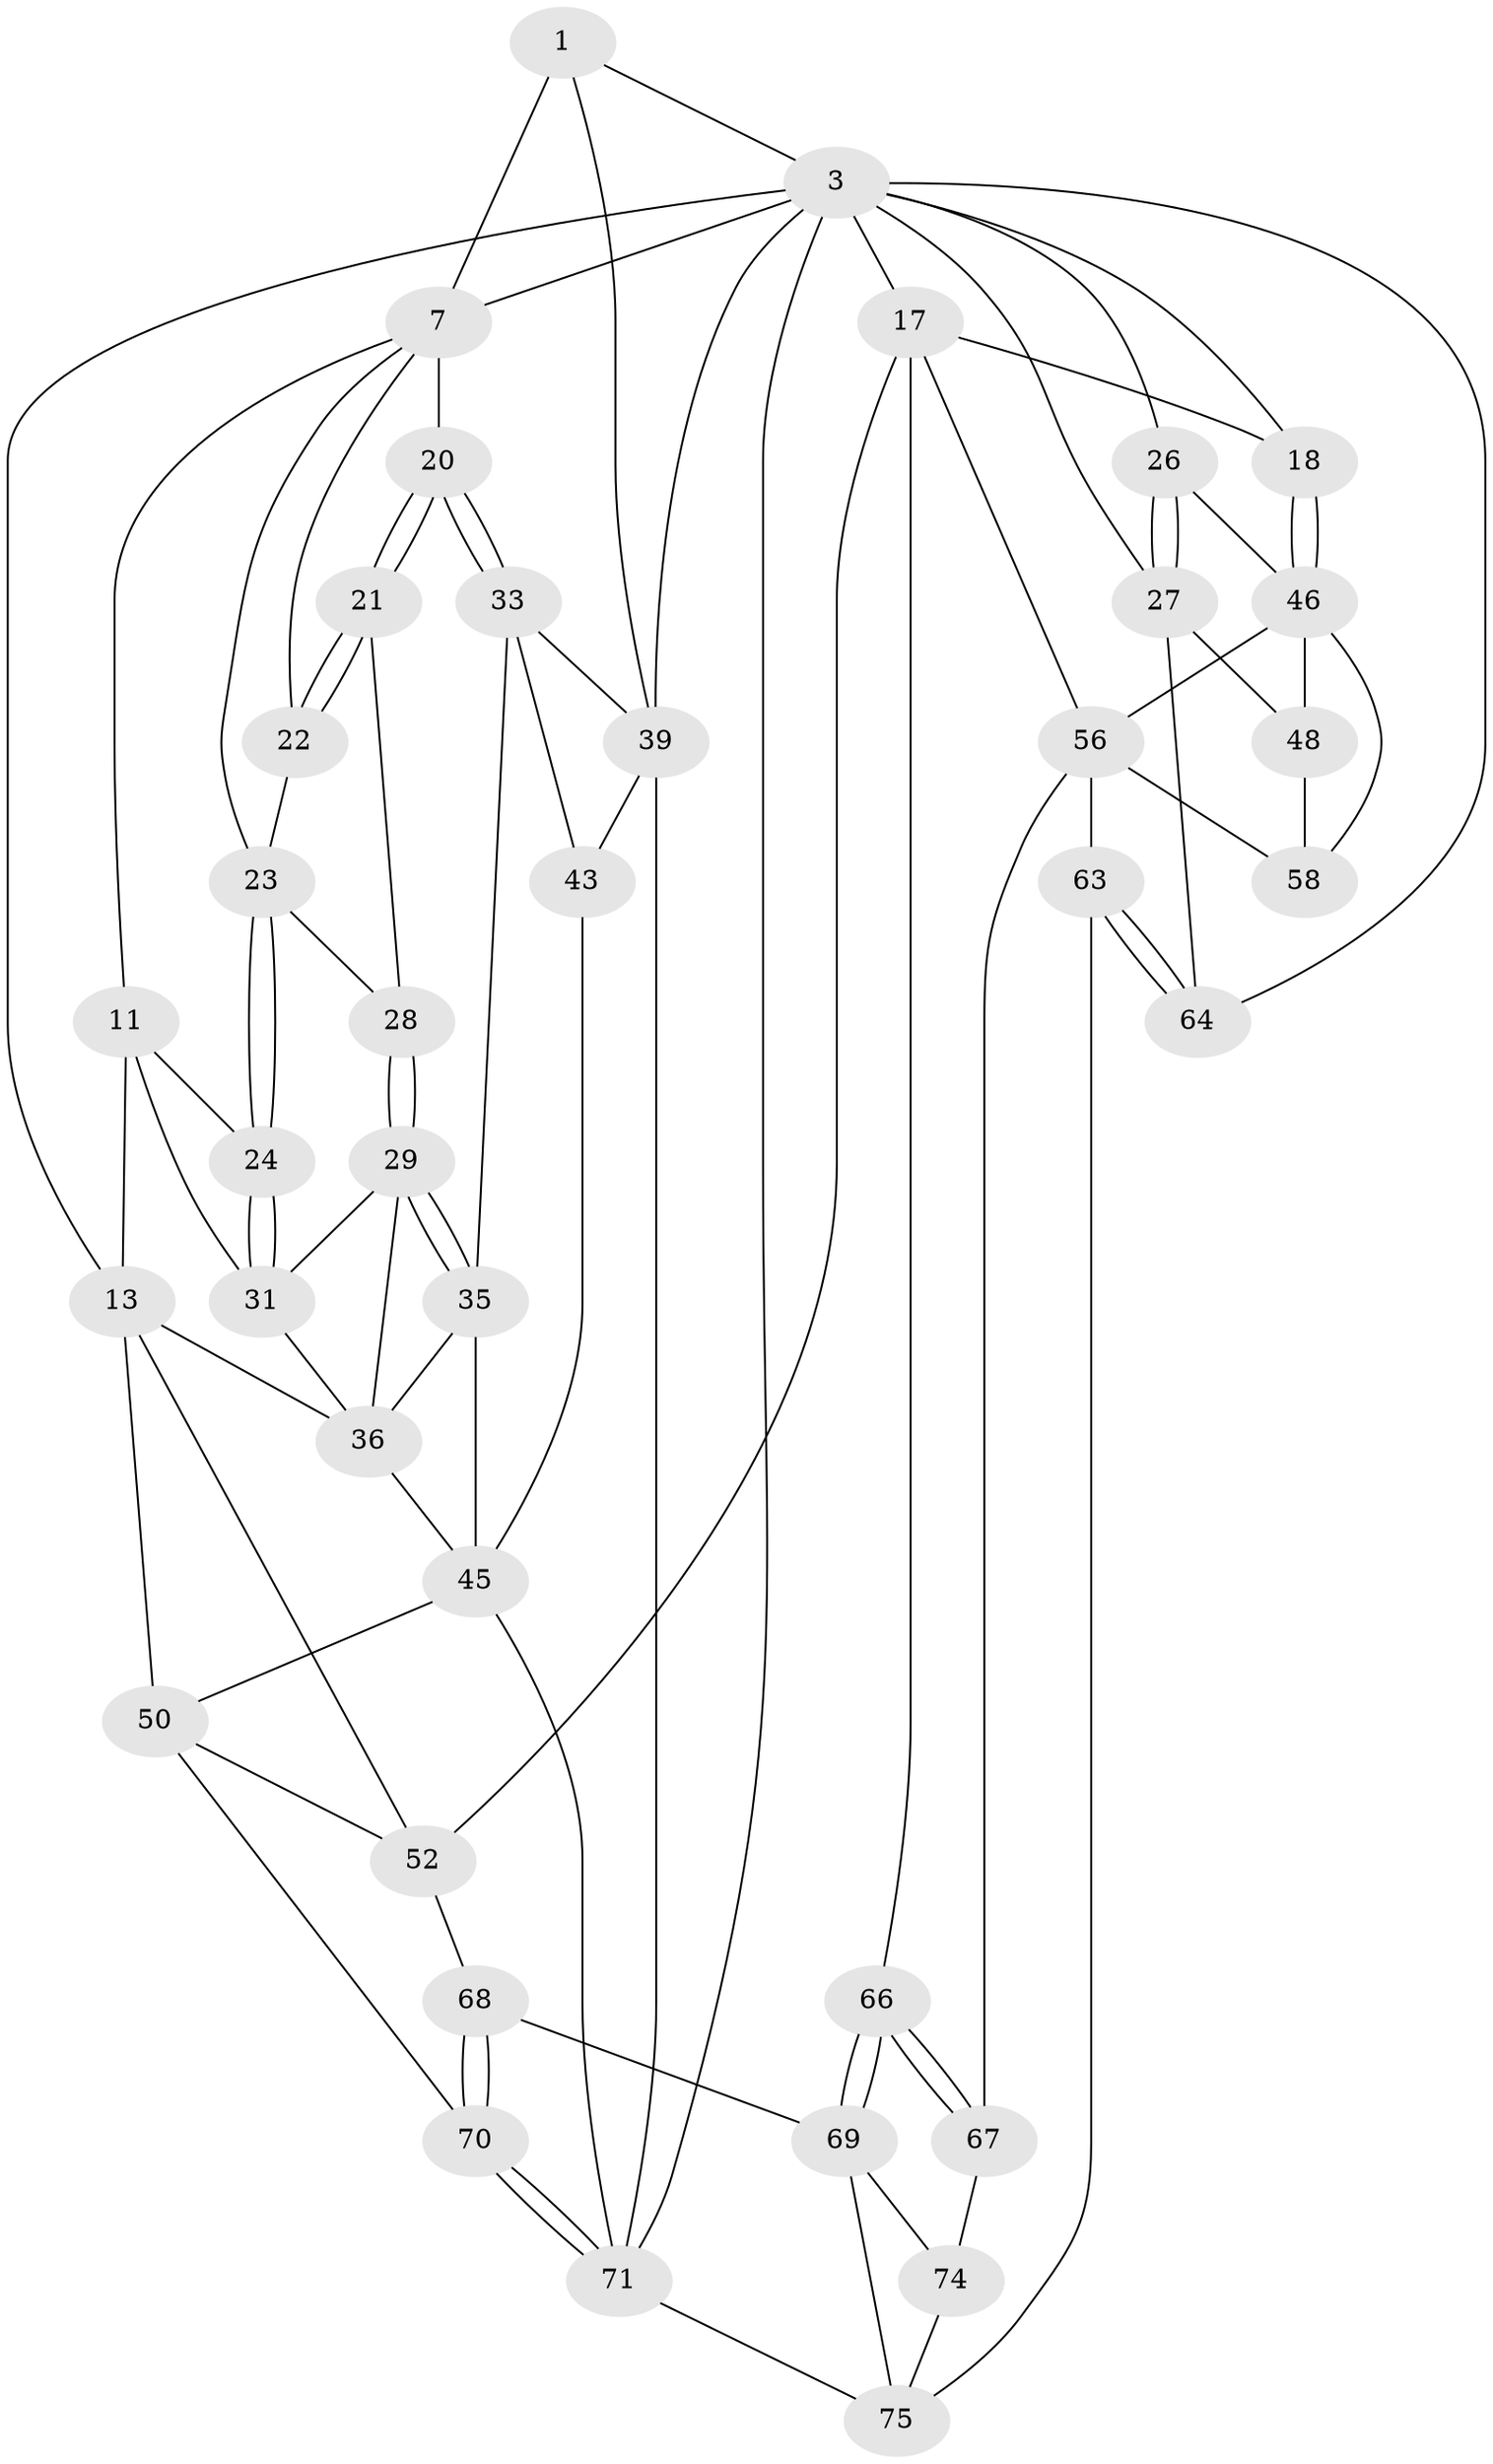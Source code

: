// original degree distribution, {3: 0.02564102564102564, 6: 0.23076923076923078, 5: 0.48717948717948717, 4: 0.2564102564102564}
// Generated by graph-tools (version 1.1) at 2025/28/03/15/25 16:28:01]
// undirected, 39 vertices, 91 edges
graph export_dot {
graph [start="1"]
  node [color=gray90,style=filled];
  1 [pos="+0.9515868393616422+0",super="+2"];
  3 [pos="+0+0",super="+65+4"];
  7 [pos="+0.8762630017253478+0.1638500944356238",super="+16+8"];
  11 [pos="+0.5373792805548262+0.37445778621731834",super="+12"];
  13 [pos="+0.44197271328137044+0.43517193254910347",super="+38+14"];
  17 [pos="+0.3748906210777796+0.4486147472196334",super="+54"];
  18 [pos="+0.3615967041524288+0.45108412618862653"];
  20 [pos="+1+0.2035373763939974"];
  21 [pos="+1+0.2424863664351753"];
  22 [pos="+0.886042956032101+0.3341749183856857"];
  23 [pos="+0.7478189481236499+0.35927455805181124",super="+25"];
  24 [pos="+0.7137492318325426+0.4035660827973175"];
  26 [pos="+0+0.4395191882386914"];
  27 [pos="+0+0.4701820544466477",super="+49"];
  28 [pos="+0.8914038772974309+0.4402059353641981"];
  29 [pos="+0.8932181124708323+0.4989761797933485",super="+30"];
  31 [pos="+0.7195044972610967+0.43174749290596",super="+32"];
  33 [pos="+1+0.511127474988624",super="+34"];
  35 [pos="+0.9074604975797897+0.5149916634885884",super="+41"];
  36 [pos="+0.6833694401587488+0.6193596162739279",super="+37"];
  39 [pos="+1+1",super="+72+40"];
  43 [pos="+1+0.7275773552490908",super="+44"];
  45 [pos="+0.9644639737910717+0.7235459969846066",super="+59"];
  46 [pos="+0.34715699503396674+0.4669844184468532",super="+57+47"];
  48 [pos="+0.005199228970002594+0.5761179190836789"];
  50 [pos="+0.669288746772301+0.6464468932136372",super="+51"];
  52 [pos="+0.5023662901120092+0.6811531863848534",super="+53"];
  56 [pos="+0.3024909945363846+0.6881127897135434",super="+61"];
  58 [pos="+0.10428094765748894+0.614993049864665"];
  63 [pos="+0+0.8088448680234843"];
  64 [pos="+0+0.7922537592561837"];
  66 [pos="+0.3495019354786211+0.8729309115190274"];
  67 [pos="+0.20968366051099824+0.7943539374022558"];
  68 [pos="+0.45956395437135444+0.8767829166374507"];
  69 [pos="+0.3673899573883561+0.9001750707075787",super="+76"];
  70 [pos="+0.5660432377345461+0.9069805745005235"];
  71 [pos="+0.7383004087964613+1",super="+73"];
  74 [pos="+0.1986974207038799+0.8282072333149723"];
  75 [pos="+0.10825897097289584+0.886486752806853",super="+77"];
  1 -- 7 [weight=2];
  1 -- 3;
  1 -- 39;
  3 -- 27;
  3 -- 64;
  3 -- 39;
  3 -- 17;
  3 -- 18;
  3 -- 7;
  3 -- 26;
  3 -- 13;
  3 -- 71;
  7 -- 20;
  7 -- 23;
  7 -- 22;
  7 -- 11;
  11 -- 24;
  11 -- 13;
  11 -- 31;
  13 -- 50;
  13 -- 52;
  13 -- 36;
  17 -- 18;
  17 -- 56;
  17 -- 66;
  17 -- 52;
  18 -- 46;
  18 -- 46;
  20 -- 21;
  20 -- 21;
  20 -- 33;
  20 -- 33;
  21 -- 22;
  21 -- 22;
  21 -- 28;
  22 -- 23;
  23 -- 24;
  23 -- 24;
  23 -- 28;
  24 -- 31;
  24 -- 31;
  26 -- 27;
  26 -- 27;
  26 -- 46;
  27 -- 48;
  27 -- 64;
  28 -- 29;
  28 -- 29;
  29 -- 35;
  29 -- 35;
  29 -- 36;
  29 -- 31;
  31 -- 36;
  33 -- 39;
  33 -- 43;
  33 -- 35;
  35 -- 36;
  35 -- 45;
  36 -- 45;
  39 -- 43 [weight=2];
  39 -- 71;
  43 -- 45;
  45 -- 50;
  45 -- 71;
  46 -- 56;
  46 -- 58;
  46 -- 48;
  48 -- 58;
  50 -- 52;
  50 -- 70;
  52 -- 68;
  56 -- 58;
  56 -- 67;
  56 -- 63;
  63 -- 64;
  63 -- 64;
  63 -- 75;
  66 -- 67;
  66 -- 67;
  66 -- 69;
  66 -- 69;
  67 -- 74;
  68 -- 69;
  68 -- 70;
  68 -- 70;
  69 -- 74;
  69 -- 75;
  70 -- 71;
  70 -- 71;
  71 -- 75;
  74 -- 75;
}

